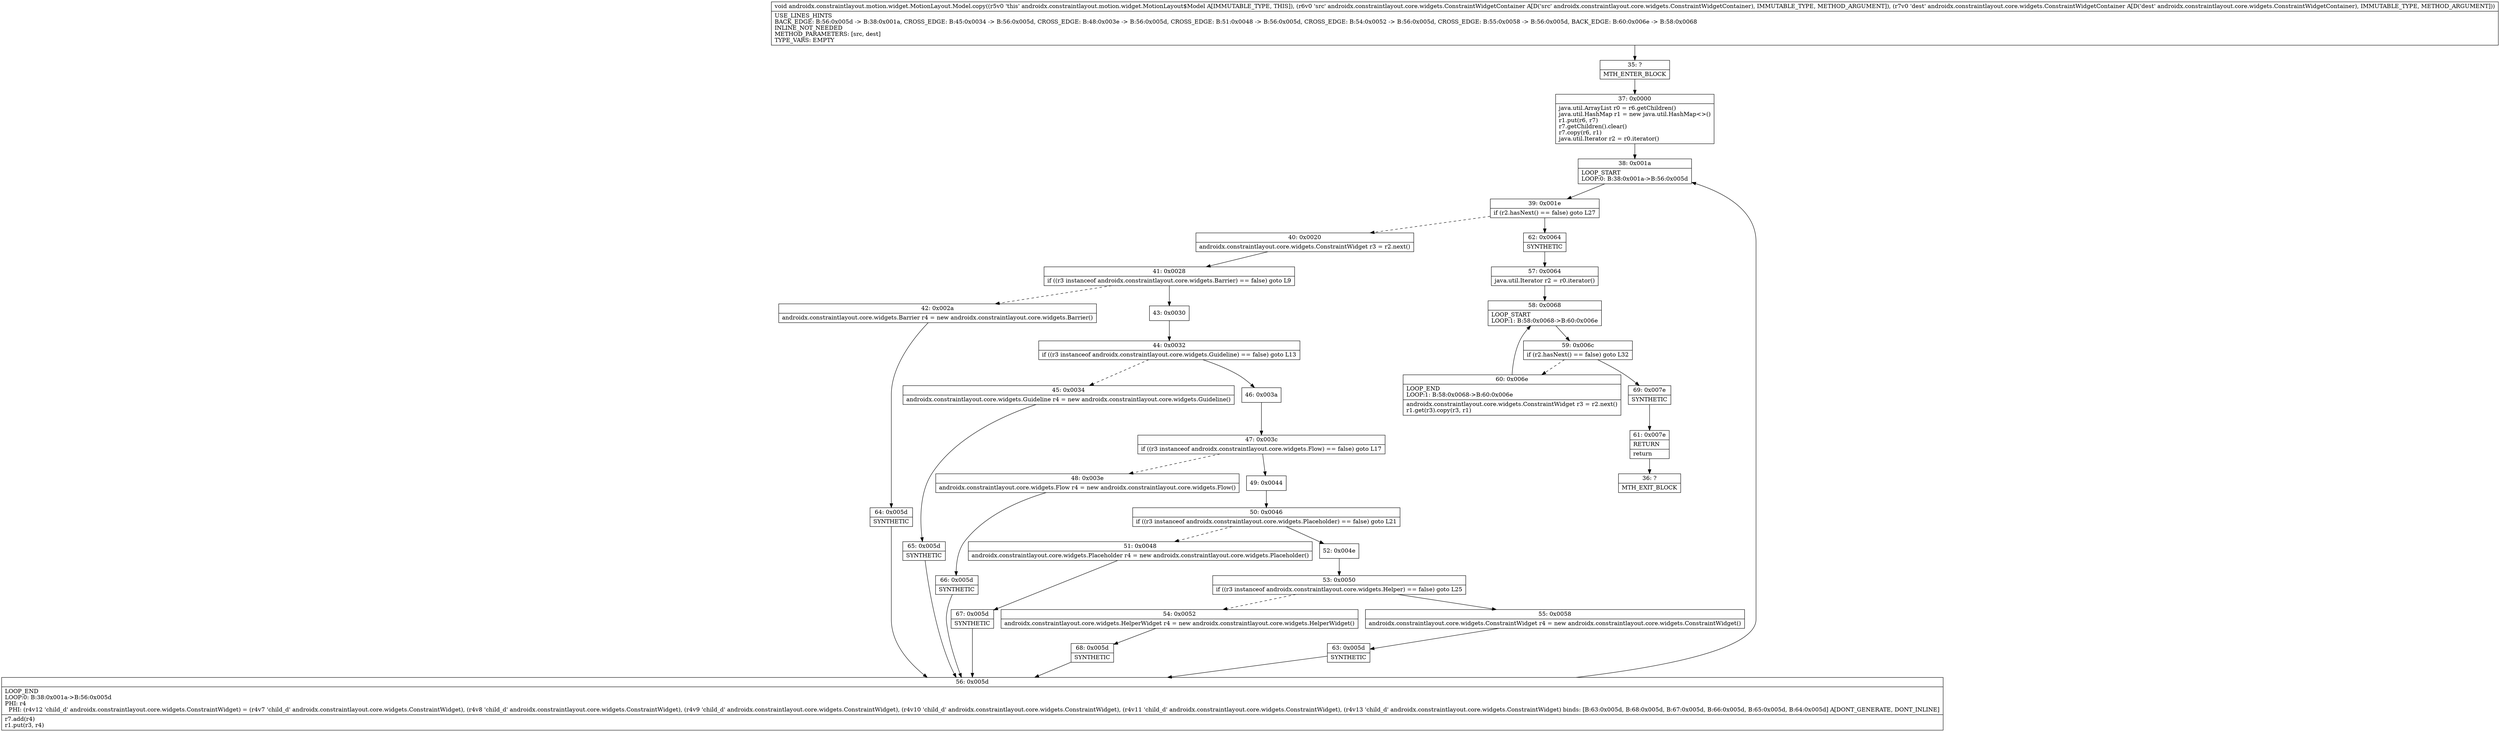 digraph "CFG forandroidx.constraintlayout.motion.widget.MotionLayout.Model.copy(Landroidx\/constraintlayout\/core\/widgets\/ConstraintWidgetContainer;Landroidx\/constraintlayout\/core\/widgets\/ConstraintWidgetContainer;)V" {
Node_35 [shape=record,label="{35\:\ ?|MTH_ENTER_BLOCK\l}"];
Node_37 [shape=record,label="{37\:\ 0x0000|java.util.ArrayList r0 = r6.getChildren()\ljava.util.HashMap r1 = new java.util.HashMap\<\>()\lr1.put(r6, r7)\lr7.getChildren().clear()\lr7.copy(r6, r1)\ljava.util.Iterator r2 = r0.iterator()\l}"];
Node_38 [shape=record,label="{38\:\ 0x001a|LOOP_START\lLOOP:0: B:38:0x001a\-\>B:56:0x005d\l}"];
Node_39 [shape=record,label="{39\:\ 0x001e|if (r2.hasNext() == false) goto L27\l}"];
Node_40 [shape=record,label="{40\:\ 0x0020|androidx.constraintlayout.core.widgets.ConstraintWidget r3 = r2.next()\l}"];
Node_41 [shape=record,label="{41\:\ 0x0028|if ((r3 instanceof androidx.constraintlayout.core.widgets.Barrier) == false) goto L9\l}"];
Node_42 [shape=record,label="{42\:\ 0x002a|androidx.constraintlayout.core.widgets.Barrier r4 = new androidx.constraintlayout.core.widgets.Barrier()\l}"];
Node_64 [shape=record,label="{64\:\ 0x005d|SYNTHETIC\l}"];
Node_56 [shape=record,label="{56\:\ 0x005d|LOOP_END\lLOOP:0: B:38:0x001a\-\>B:56:0x005d\lPHI: r4 \l  PHI: (r4v12 'child_d' androidx.constraintlayout.core.widgets.ConstraintWidget) = (r4v7 'child_d' androidx.constraintlayout.core.widgets.ConstraintWidget), (r4v8 'child_d' androidx.constraintlayout.core.widgets.ConstraintWidget), (r4v9 'child_d' androidx.constraintlayout.core.widgets.ConstraintWidget), (r4v10 'child_d' androidx.constraintlayout.core.widgets.ConstraintWidget), (r4v11 'child_d' androidx.constraintlayout.core.widgets.ConstraintWidget), (r4v13 'child_d' androidx.constraintlayout.core.widgets.ConstraintWidget) binds: [B:63:0x005d, B:68:0x005d, B:67:0x005d, B:66:0x005d, B:65:0x005d, B:64:0x005d] A[DONT_GENERATE, DONT_INLINE]\l|r7.add(r4)\lr1.put(r3, r4)\l}"];
Node_43 [shape=record,label="{43\:\ 0x0030}"];
Node_44 [shape=record,label="{44\:\ 0x0032|if ((r3 instanceof androidx.constraintlayout.core.widgets.Guideline) == false) goto L13\l}"];
Node_45 [shape=record,label="{45\:\ 0x0034|androidx.constraintlayout.core.widgets.Guideline r4 = new androidx.constraintlayout.core.widgets.Guideline()\l}"];
Node_65 [shape=record,label="{65\:\ 0x005d|SYNTHETIC\l}"];
Node_46 [shape=record,label="{46\:\ 0x003a}"];
Node_47 [shape=record,label="{47\:\ 0x003c|if ((r3 instanceof androidx.constraintlayout.core.widgets.Flow) == false) goto L17\l}"];
Node_48 [shape=record,label="{48\:\ 0x003e|androidx.constraintlayout.core.widgets.Flow r4 = new androidx.constraintlayout.core.widgets.Flow()\l}"];
Node_66 [shape=record,label="{66\:\ 0x005d|SYNTHETIC\l}"];
Node_49 [shape=record,label="{49\:\ 0x0044}"];
Node_50 [shape=record,label="{50\:\ 0x0046|if ((r3 instanceof androidx.constraintlayout.core.widgets.Placeholder) == false) goto L21\l}"];
Node_51 [shape=record,label="{51\:\ 0x0048|androidx.constraintlayout.core.widgets.Placeholder r4 = new androidx.constraintlayout.core.widgets.Placeholder()\l}"];
Node_67 [shape=record,label="{67\:\ 0x005d|SYNTHETIC\l}"];
Node_52 [shape=record,label="{52\:\ 0x004e}"];
Node_53 [shape=record,label="{53\:\ 0x0050|if ((r3 instanceof androidx.constraintlayout.core.widgets.Helper) == false) goto L25\l}"];
Node_54 [shape=record,label="{54\:\ 0x0052|androidx.constraintlayout.core.widgets.HelperWidget r4 = new androidx.constraintlayout.core.widgets.HelperWidget()\l}"];
Node_68 [shape=record,label="{68\:\ 0x005d|SYNTHETIC\l}"];
Node_55 [shape=record,label="{55\:\ 0x0058|androidx.constraintlayout.core.widgets.ConstraintWidget r4 = new androidx.constraintlayout.core.widgets.ConstraintWidget()\l}"];
Node_63 [shape=record,label="{63\:\ 0x005d|SYNTHETIC\l}"];
Node_62 [shape=record,label="{62\:\ 0x0064|SYNTHETIC\l}"];
Node_57 [shape=record,label="{57\:\ 0x0064|java.util.Iterator r2 = r0.iterator()\l}"];
Node_58 [shape=record,label="{58\:\ 0x0068|LOOP_START\lLOOP:1: B:58:0x0068\-\>B:60:0x006e\l}"];
Node_59 [shape=record,label="{59\:\ 0x006c|if (r2.hasNext() == false) goto L32\l}"];
Node_60 [shape=record,label="{60\:\ 0x006e|LOOP_END\lLOOP:1: B:58:0x0068\-\>B:60:0x006e\l|androidx.constraintlayout.core.widgets.ConstraintWidget r3 = r2.next()\lr1.get(r3).copy(r3, r1)\l}"];
Node_69 [shape=record,label="{69\:\ 0x007e|SYNTHETIC\l}"];
Node_61 [shape=record,label="{61\:\ 0x007e|RETURN\l|return\l}"];
Node_36 [shape=record,label="{36\:\ ?|MTH_EXIT_BLOCK\l}"];
MethodNode[shape=record,label="{void androidx.constraintlayout.motion.widget.MotionLayout.Model.copy((r5v0 'this' androidx.constraintlayout.motion.widget.MotionLayout$Model A[IMMUTABLE_TYPE, THIS]), (r6v0 'src' androidx.constraintlayout.core.widgets.ConstraintWidgetContainer A[D('src' androidx.constraintlayout.core.widgets.ConstraintWidgetContainer), IMMUTABLE_TYPE, METHOD_ARGUMENT]), (r7v0 'dest' androidx.constraintlayout.core.widgets.ConstraintWidgetContainer A[D('dest' androidx.constraintlayout.core.widgets.ConstraintWidgetContainer), IMMUTABLE_TYPE, METHOD_ARGUMENT]))  | USE_LINES_HINTS\lBACK_EDGE: B:56:0x005d \-\> B:38:0x001a, CROSS_EDGE: B:45:0x0034 \-\> B:56:0x005d, CROSS_EDGE: B:48:0x003e \-\> B:56:0x005d, CROSS_EDGE: B:51:0x0048 \-\> B:56:0x005d, CROSS_EDGE: B:54:0x0052 \-\> B:56:0x005d, CROSS_EDGE: B:55:0x0058 \-\> B:56:0x005d, BACK_EDGE: B:60:0x006e \-\> B:58:0x0068\lINLINE_NOT_NEEDED\lMETHOD_PARAMETERS: [src, dest]\lTYPE_VARS: EMPTY\l}"];
MethodNode -> Node_35;Node_35 -> Node_37;
Node_37 -> Node_38;
Node_38 -> Node_39;
Node_39 -> Node_40[style=dashed];
Node_39 -> Node_62;
Node_40 -> Node_41;
Node_41 -> Node_42[style=dashed];
Node_41 -> Node_43;
Node_42 -> Node_64;
Node_64 -> Node_56;
Node_56 -> Node_38;
Node_43 -> Node_44;
Node_44 -> Node_45[style=dashed];
Node_44 -> Node_46;
Node_45 -> Node_65;
Node_65 -> Node_56;
Node_46 -> Node_47;
Node_47 -> Node_48[style=dashed];
Node_47 -> Node_49;
Node_48 -> Node_66;
Node_66 -> Node_56;
Node_49 -> Node_50;
Node_50 -> Node_51[style=dashed];
Node_50 -> Node_52;
Node_51 -> Node_67;
Node_67 -> Node_56;
Node_52 -> Node_53;
Node_53 -> Node_54[style=dashed];
Node_53 -> Node_55;
Node_54 -> Node_68;
Node_68 -> Node_56;
Node_55 -> Node_63;
Node_63 -> Node_56;
Node_62 -> Node_57;
Node_57 -> Node_58;
Node_58 -> Node_59;
Node_59 -> Node_60[style=dashed];
Node_59 -> Node_69;
Node_60 -> Node_58;
Node_69 -> Node_61;
Node_61 -> Node_36;
}

